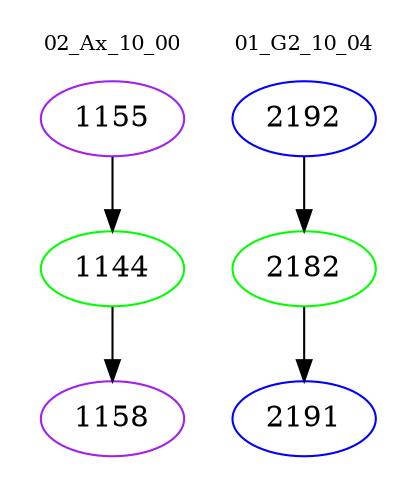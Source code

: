 digraph{
subgraph cluster_0 {
color = white
label = "02_Ax_10_00";
fontsize=10;
T0_1155 [label="1155", color="purple"]
T0_1155 -> T0_1144 [color="black"]
T0_1144 [label="1144", color="green"]
T0_1144 -> T0_1158 [color="black"]
T0_1158 [label="1158", color="purple"]
}
subgraph cluster_1 {
color = white
label = "01_G2_10_04";
fontsize=10;
T1_2192 [label="2192", color="blue"]
T1_2192 -> T1_2182 [color="black"]
T1_2182 [label="2182", color="green"]
T1_2182 -> T1_2191 [color="black"]
T1_2191 [label="2191", color="blue"]
}
}
